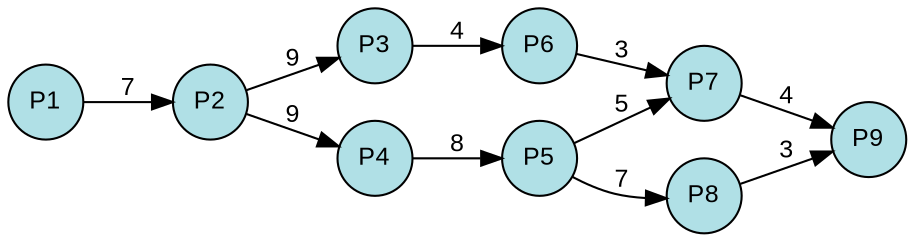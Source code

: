 digraph {
  splines=true;
node [margin=0 fontname=arial fontcolor=black fontsize=12 shape=circle width=0.5 fixedsize=true style=filled fillcolor=powderblue]
  1 [label="P1"]
  2 [label="P2"]
  3 [label="P3"]
  4 [label="P4"]
  5 [label="P5"]
  6 [label="P6"]
  7 [label="P7"]
  8 [label="P8"]
  9 [label="P9"]
rankdir=LR
edge [margin=0 fontname=arial fontcolor=black fontsize=12]
	1 -> 2 [label="7"]
	2 -> 3 [label="9"]
	2 -> 4 [label="9"]
	4 -> 5 [label="8"]
	3 -> 6 [label="4"]
	5 -> 7 [label="5"]
	6 -> 7 [label="3"]
	5 -> 8 [label="7"]
	7 -> 9 [label="4"]
	8 -> 9 [label="3"]
	{rank=same  1 }
	{rank=same  2 }
	{rank=same  3, 4 }
	{rank=same  5, 6 }
	{rank=same  7, 8 }
	{rank=same  9 }
} 
